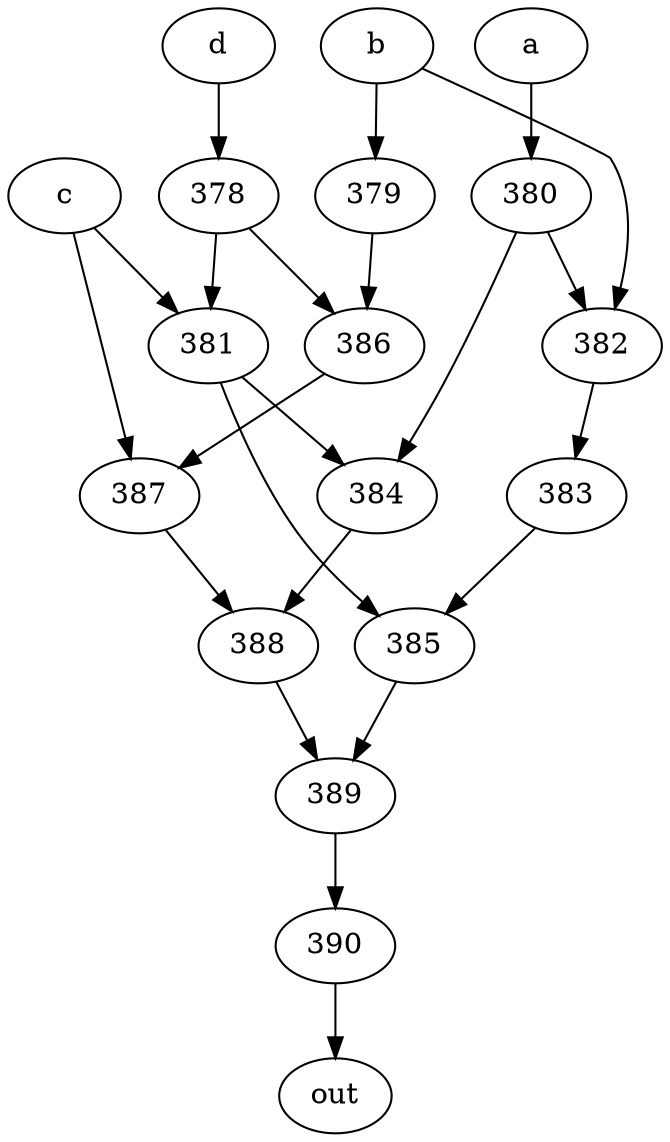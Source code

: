 strict digraph "" {
	390 -> out;
	a -> 380;
	380 -> 382;
	380 -> 384;
	382 -> 383;
	384 -> 388;
	b -> 382;
	b -> 379;
	379 -> 386;
	386 -> 387;
	383 -> 385;
	c -> 381;
	c -> 387;
	381 -> 384;
	381 -> 385;
	387 -> 388;
	385 -> 389;
	388 -> 389;
	d -> 378;
	378 -> 386;
	378 -> 381;
	389 -> 390;
}
